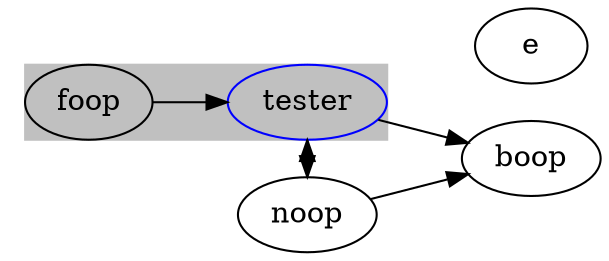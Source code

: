 digraph G {
graph [rankdir=LR, fontsize=10, margin=0.001];
subgraph clusterA { style=filled;color=gray; foop tester }
tester -> noop
tester [color=blue]
tester -> boop
foop -> tester
noop -> tester [shape=arrow]
noop -> boop
{ rank="max";   e; }
}
